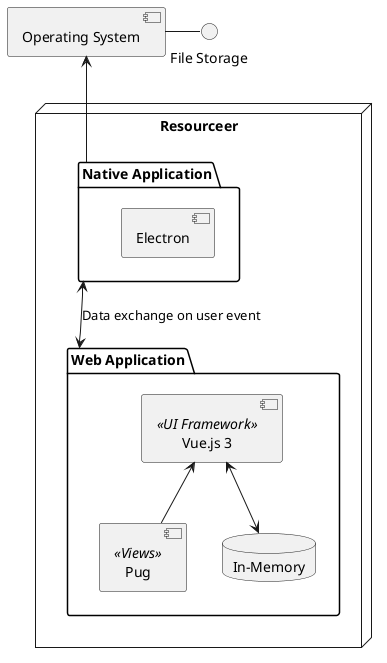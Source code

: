@startuml

node "Resourceer" {
	package "Web Application" as App {
		component "Vue.js 3" <<UI Framework>> as Vue
		component "Pug" <<Views>> as Pug
		database "In-Memory" as Db

		Vue <-- Pug
		Vue <--> Db
	}
	package "Native Application" as Native {
		component "Electron" as Electron
	}

	Native <--> App: Data exchange on user event
}

interface "File Storage" as FS
[Operating System] <-- Native
[Operating System] -right- FS

@enduml